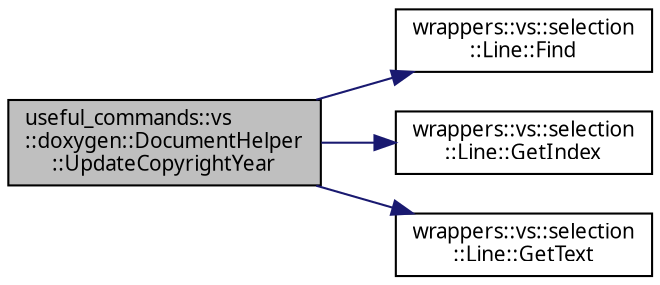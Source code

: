 digraph "useful_commands::vs::doxygen::DocumentHelper::UpdateCopyrightYear"
{
 // INTERACTIVE_SVG=YES
  edge [fontname="Verdana",fontsize="10",labelfontname="Verdana",labelfontsize="10"];
  node [fontname="Verdana",fontsize="10",shape=record];
  rankdir="LR";
  Node1 [label="useful_commands::vs\l::doxygen::DocumentHelper\l::UpdateCopyrightYear",height=0.2,width=0.4,color="black", fillcolor="grey75", style="filled", fontcolor="black"];
  Node1 -> Node2 [color="midnightblue",fontsize="10",style="solid",fontname="Verdana"];
  Node2 [label="wrappers::vs::selection\l::Line::Find",height=0.2,width=0.4,color="black", fillcolor="white", style="filled",URL="$classwrappers_1_1vs_1_1selection_1_1_line.html#aab9e83170d18f61704e2a57e9ebc6882",tooltip="Поиск текста. "];
  Node1 -> Node3 [color="midnightblue",fontsize="10",style="solid",fontname="Verdana"];
  Node3 [label="wrappers::vs::selection\l::Line::GetIndex",height=0.2,width=0.4,color="black", fillcolor="white", style="filled",URL="$classwrappers_1_1vs_1_1selection_1_1_line.html#acb5d674808c6a4cf2abf1c2aecef1714",tooltip="Индекс текущей строки. "];
  Node1 -> Node4 [color="midnightblue",fontsize="10",style="solid",fontname="Verdana"];
  Node4 [label="wrappers::vs::selection\l::Line::GetText",height=0.2,width=0.4,color="black", fillcolor="white", style="filled",URL="$classwrappers_1_1vs_1_1selection_1_1_line.html#a4c0f82e5f6225f0586fcbbd2ba63e040",tooltip="Получение текста строки. "];
}
